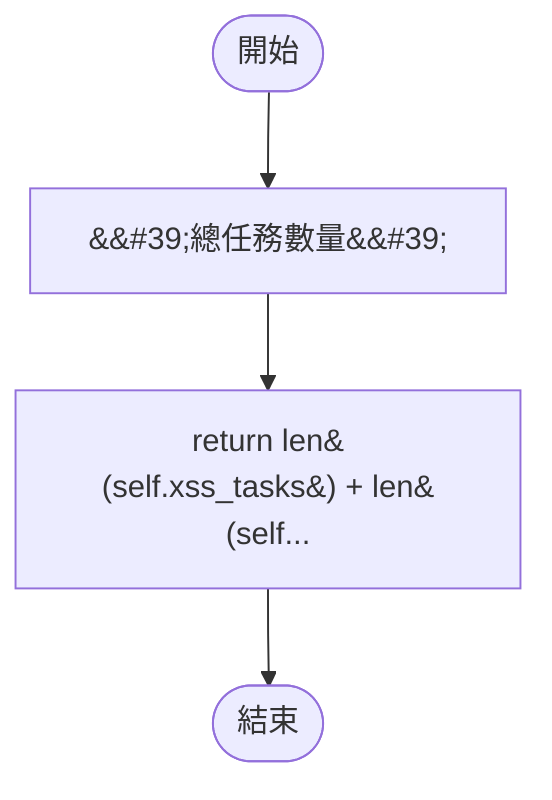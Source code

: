 flowchart TB
    n1([開始])
    n2([結束])
    n3[&amp;&#35;39;總任務數量&amp;&#35;39;]
    n4[return len&#40;self.xss_tasks&#41; + len&#40;self...]
    n1 --> n3
    n3 --> n4
    n4 --> n2